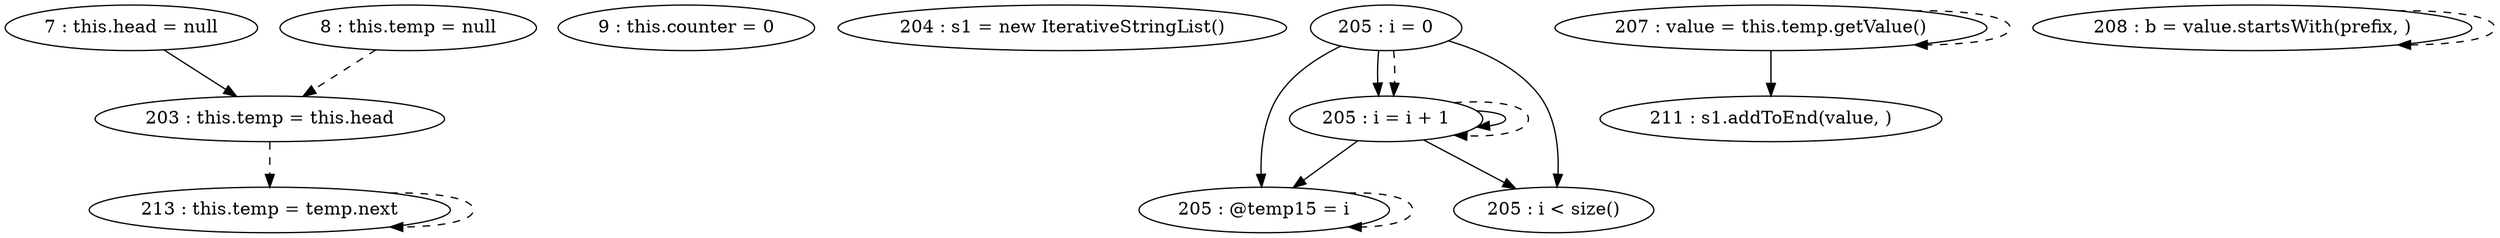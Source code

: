 digraph G {
"7 : this.head = null"
"7 : this.head = null" -> "203 : this.temp = this.head"
"8 : this.temp = null"
"8 : this.temp = null" -> "203 : this.temp = this.head" [style=dashed]
"9 : this.counter = 0"
"203 : this.temp = this.head"
"203 : this.temp = this.head" -> "213 : this.temp = temp.next" [style=dashed]
"204 : s1 = new IterativeStringList()"
"205 : i = 0"
"205 : i = 0" -> "205 : @temp15 = i"
"205 : i = 0" -> "205 : i < size()"
"205 : i = 0" -> "205 : i = i + 1"
"205 : i = 0" -> "205 : i = i + 1" [style=dashed]
"205 : i < size()"
"207 : value = this.temp.getValue()"
"207 : value = this.temp.getValue()" -> "211 : s1.addToEnd(value, )"
"207 : value = this.temp.getValue()" -> "207 : value = this.temp.getValue()" [style=dashed]
"208 : b = value.startsWith(prefix, )"
"208 : b = value.startsWith(prefix, )" -> "208 : b = value.startsWith(prefix, )" [style=dashed]
"211 : s1.addToEnd(value, )"
"213 : this.temp = temp.next"
"213 : this.temp = temp.next" -> "213 : this.temp = temp.next" [style=dashed]
"205 : @temp15 = i"
"205 : @temp15 = i" -> "205 : @temp15 = i" [style=dashed]
"205 : i = i + 1"
"205 : i = i + 1" -> "205 : @temp15 = i"
"205 : i = i + 1" -> "205 : i < size()"
"205 : i = i + 1" -> "205 : i = i + 1"
"205 : i = i + 1" -> "205 : i = i + 1" [style=dashed]
}